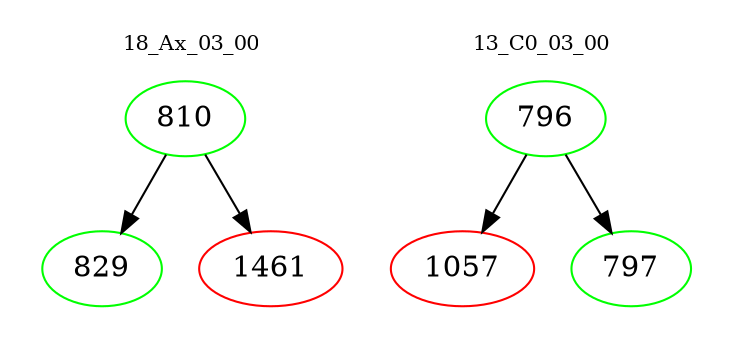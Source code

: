 digraph{
subgraph cluster_0 {
color = white
label = "18_Ax_03_00";
fontsize=10;
T0_810 [label="810", color="green"]
T0_810 -> T0_829 [color="black"]
T0_829 [label="829", color="green"]
T0_810 -> T0_1461 [color="black"]
T0_1461 [label="1461", color="red"]
}
subgraph cluster_1 {
color = white
label = "13_C0_03_00";
fontsize=10;
T1_796 [label="796", color="green"]
T1_796 -> T1_1057 [color="black"]
T1_1057 [label="1057", color="red"]
T1_796 -> T1_797 [color="black"]
T1_797 [label="797", color="green"]
}
}
